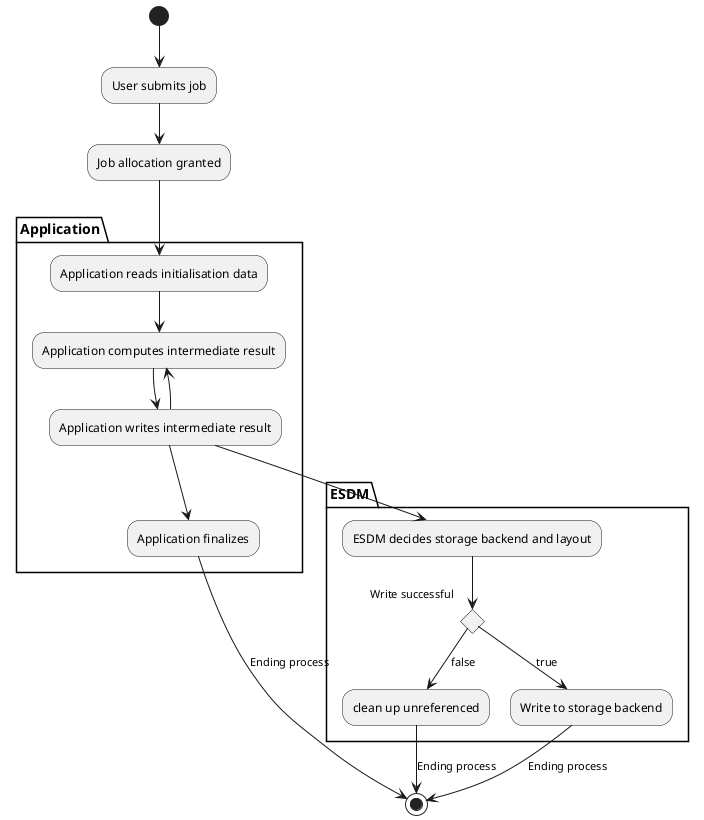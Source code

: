 @startuml
(*) --> "User submits job"

--> "Job allocation granted"

partition Application {
	--> "Application reads initialisation data"
	--> "Application computes intermediate result"
	--> "Application writes intermediate result"
	"Application writes intermediate result" --> "Application computes intermediate result"
	"Application writes intermediate result" --> "Application finalizes"
}

"Application finalizes" --> [Ending process] (*)


partition ESDM
	"Application writes intermediate result" --> "ESDM decides storage backend and layout"

	if "Write successful"
	  -->[true] "Write to storage backend" 
          -->[Ending process] (*)
	else
	  -->[false] "clean up unreferenced"
          -->[Ending process] (*)
	endif
}






@enduml
